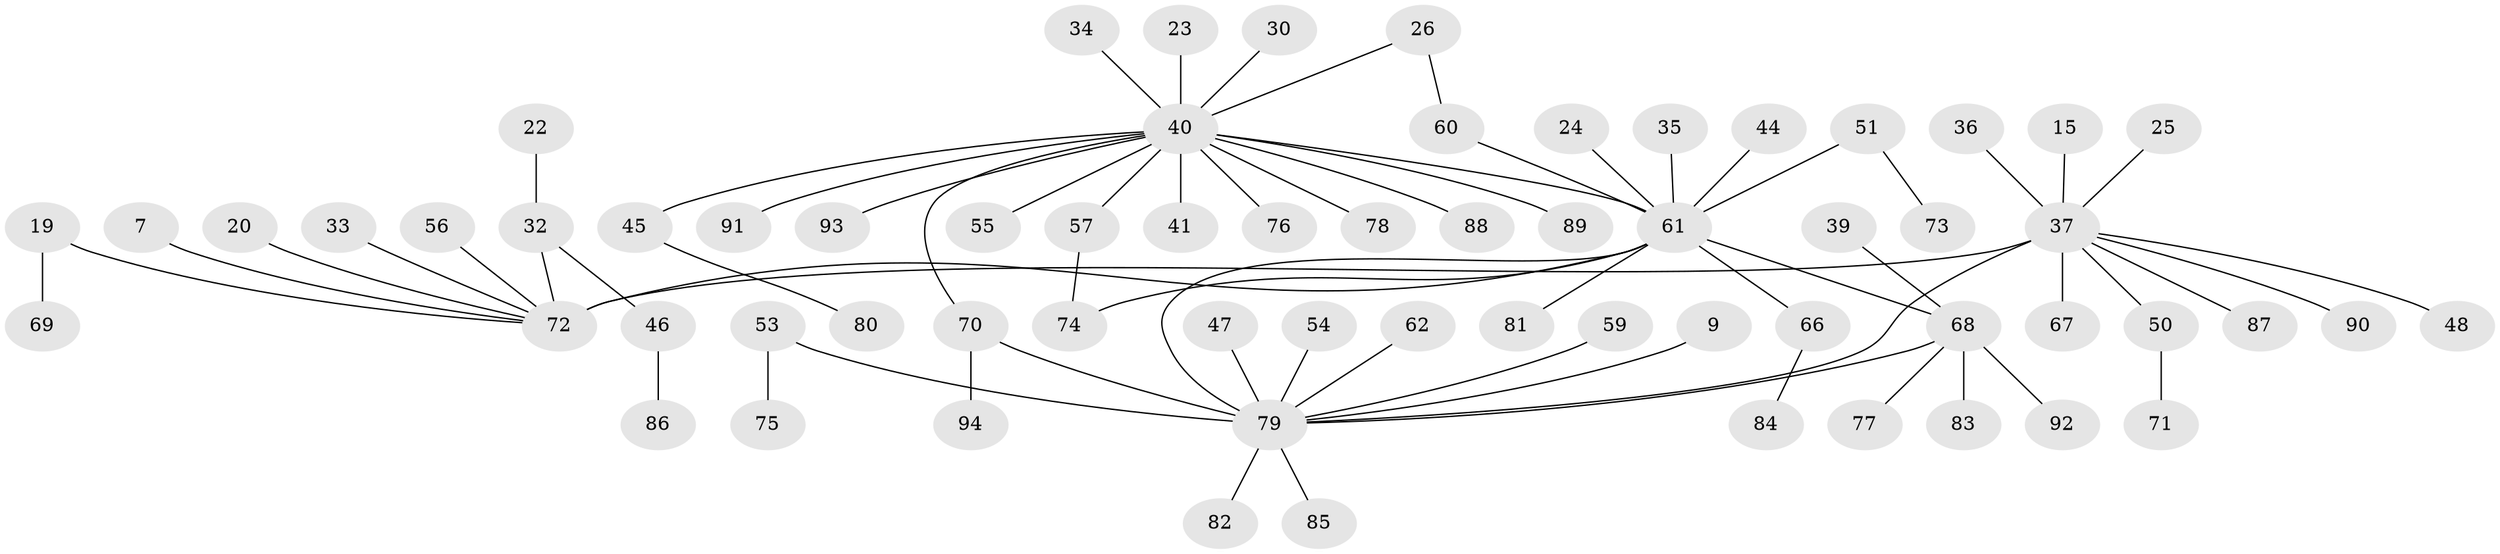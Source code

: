 // original degree distribution, {9: 0.010638297872340425, 13: 0.010638297872340425, 10: 0.010638297872340425, 14: 0.010638297872340425, 8: 0.010638297872340425, 2: 0.24468085106382978, 1: 0.5425531914893617, 7: 0.02127659574468085, 3: 0.05319148936170213, 4: 0.0425531914893617, 5: 0.0425531914893617}
// Generated by graph-tools (version 1.1) at 2025/50/03/04/25 21:50:22]
// undirected, 65 vertices, 69 edges
graph export_dot {
graph [start="1"]
  node [color=gray90,style=filled];
  7;
  9;
  15 [super="+11"];
  19;
  20;
  22;
  23;
  24;
  25;
  26;
  30;
  32 [super="+16"];
  33;
  34;
  35;
  36;
  37 [super="+3"];
  39;
  40 [super="+4+14"];
  41;
  44;
  45;
  46;
  47;
  48;
  50;
  51;
  53;
  54;
  55;
  56;
  57;
  59;
  60;
  61 [super="+21+17+2"];
  62;
  66;
  67 [super="+28"];
  68 [super="+63+38"];
  69;
  70 [super="+43"];
  71;
  72 [super="+65+52+64"];
  73;
  74;
  75;
  76;
  77;
  78;
  79 [super="+42+49+27"];
  80;
  81;
  82;
  83;
  84;
  85;
  86;
  87 [super="+6"];
  88;
  89;
  90;
  91;
  92;
  93;
  94;
  7 -- 72;
  9 -- 79;
  15 -- 37;
  19 -- 69;
  19 -- 72;
  20 -- 72;
  22 -- 32;
  23 -- 40;
  24 -- 61;
  25 -- 37;
  26 -- 60;
  26 -- 40;
  30 -- 40;
  32 -- 46;
  32 -- 72;
  33 -- 72;
  34 -- 40;
  35 -- 61;
  36 -- 37;
  37 -- 48;
  37 -- 50;
  37 -- 90;
  37 -- 72 [weight=2];
  37 -- 67 [weight=2];
  37 -- 79 [weight=2];
  37 -- 87;
  39 -- 68;
  40 -- 76;
  40 -- 41;
  40 -- 78;
  40 -- 55;
  40 -- 88;
  40 -- 89;
  40 -- 91;
  40 -- 57;
  40 -- 93;
  40 -- 45;
  40 -- 70;
  40 -- 61;
  44 -- 61;
  45 -- 80;
  46 -- 86;
  47 -- 79;
  50 -- 71;
  51 -- 73;
  51 -- 61;
  53 -- 75;
  53 -- 79;
  54 -- 79;
  56 -- 72;
  57 -- 74;
  59 -- 79;
  60 -- 61;
  61 -- 68;
  61 -- 66;
  61 -- 74;
  61 -- 81;
  61 -- 79 [weight=3];
  61 -- 72 [weight=5];
  62 -- 79;
  66 -- 84;
  68 -- 77;
  68 -- 83;
  68 -- 92;
  68 -- 79;
  70 -- 94;
  70 -- 79 [weight=2];
  79 -- 82;
  79 -- 85;
}
